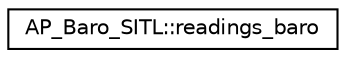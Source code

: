 digraph "Graphical Class Hierarchy"
{
 // INTERACTIVE_SVG=YES
  edge [fontname="Helvetica",fontsize="10",labelfontname="Helvetica",labelfontsize="10"];
  node [fontname="Helvetica",fontsize="10",shape=record];
  rankdir="LR";
  Node1 [label="AP_Baro_SITL::readings_baro",height=0.2,width=0.4,color="black", fillcolor="white", style="filled",URL="$structAP__Baro__SITL_1_1readings__baro.html"];
}
